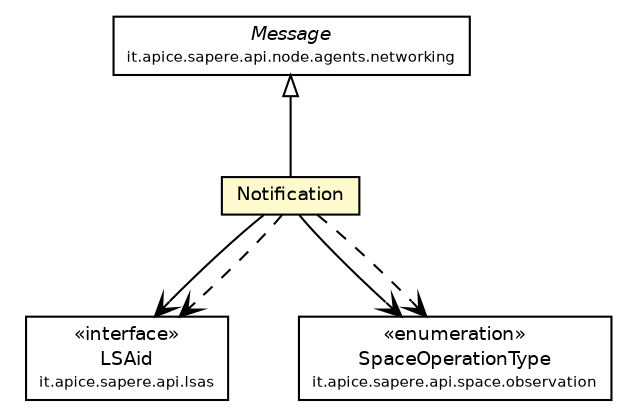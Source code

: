#!/usr/local/bin/dot
#
# Class diagram 
# Generated by UmlGraph version 4.4 (http://www.spinellis.gr/sw/umlgraph)
#

digraph G {
	edge [fontname="Helvetica",fontsize=10,labelfontname="Helvetica",labelfontsize=10];
	node [fontname="Helvetica",fontsize=10,shape=plaintext];
	// it.apice.sapere.api.lsas.LSAid
	c69651 [label=<<table border="0" cellborder="1" cellspacing="0" cellpadding="2" port="p" href="../../../../api/lsas/LSAid.html">
		<tr><td><table border="0" cellspacing="0" cellpadding="1">
			<tr><td> &laquo;interface&raquo; </td></tr>
			<tr><td> LSAid </td></tr>
			<tr><td><font point-size="7.0"> it.apice.sapere.api.lsas </font></td></tr>
		</table></td></tr>
		</table>>, fontname="Helvetica", fontcolor="black", fontsize=9.0];
	// it.apice.sapere.api.node.agents.networking.Message
	c69684 [label=<<table border="0" cellborder="1" cellspacing="0" cellpadding="2" port="p" href="../../../../api/node/agents/networking/Message.html">
		<tr><td><table border="0" cellspacing="0" cellpadding="1">
			<tr><td><font face="Helvetica-Oblique"> Message </font></td></tr>
			<tr><td><font point-size="7.0"> it.apice.sapere.api.node.agents.networking </font></td></tr>
		</table></td></tr>
		</table>>, fontname="Helvetica", fontcolor="black", fontsize=9.0];
	// it.apice.sapere.api.space.observation.SpaceOperationType
	c69703 [label=<<table border="0" cellborder="1" cellspacing="0" cellpadding="2" port="p" href="../../../../api/space/observation/SpaceOperationType.html">
		<tr><td><table border="0" cellspacing="0" cellpadding="1">
			<tr><td> &laquo;enumeration&raquo; </td></tr>
			<tr><td> SpaceOperationType </td></tr>
			<tr><td><font point-size="7.0"> it.apice.sapere.api.space.observation </font></td></tr>
		</table></td></tr>
		</table>>, fontname="Helvetica", fontcolor="black", fontsize=9.0];
	// it.apice.sapere.node.networking.obsnotif.impl.Notification
	c69817 [label=<<table border="0" cellborder="1" cellspacing="0" cellpadding="2" port="p" bgcolor="lemonChiffon" href="./Notification.html">
		<tr><td><table border="0" cellspacing="0" cellpadding="1">
			<tr><td> Notification </td></tr>
		</table></td></tr>
		</table>>, fontname="Helvetica", fontcolor="black", fontsize=9.0];
	//it.apice.sapere.node.networking.obsnotif.impl.Notification extends it.apice.sapere.api.node.agents.networking.Message
	c69684:p -> c69817:p [dir=back,arrowtail=empty];
	// it.apice.sapere.node.networking.obsnotif.impl.Notification NAVASSOC it.apice.sapere.api.space.observation.SpaceOperationType
	c69817:p -> c69703:p [taillabel="", label="", headlabel="", fontname="Helvetica", fontcolor="black", fontsize=10.0, color="black", arrowhead=open];
	// it.apice.sapere.node.networking.obsnotif.impl.Notification NAVASSOC it.apice.sapere.api.lsas.LSAid
	c69817:p -> c69651:p [taillabel="", label="", headlabel="", fontname="Helvetica", fontcolor="black", fontsize=10.0, color="black", arrowhead=open];
	// it.apice.sapere.node.networking.obsnotif.impl.Notification DEPEND it.apice.sapere.api.lsas.LSAid
	c69817:p -> c69651:p [taillabel="", label="", headlabel="", fontname="Helvetica", fontcolor="black", fontsize=10.0, color="black", arrowhead=open, style=dashed];
	// it.apice.sapere.node.networking.obsnotif.impl.Notification DEPEND it.apice.sapere.api.space.observation.SpaceOperationType
	c69817:p -> c69703:p [taillabel="", label="", headlabel="", fontname="Helvetica", fontcolor="black", fontsize=10.0, color="black", arrowhead=open, style=dashed];
}

